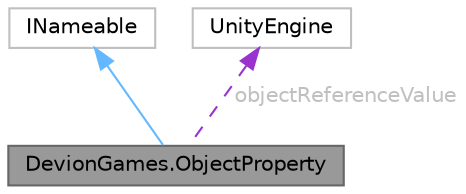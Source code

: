 digraph "DevionGames.ObjectProperty"
{
 // LATEX_PDF_SIZE
  bgcolor="transparent";
  edge [fontname=Helvetica,fontsize=10,labelfontname=Helvetica,labelfontsize=10];
  node [fontname=Helvetica,fontsize=10,shape=box,height=0.2,width=0.4];
  Node1 [id="Node000001",label="DevionGames.ObjectProperty",height=0.2,width=0.4,color="gray40", fillcolor="grey60", style="filled", fontcolor="black",tooltip=" "];
  Node2 -> Node1 [id="edge1_Node000001_Node000002",dir="back",color="steelblue1",style="solid",tooltip=" "];
  Node2 [id="Node000002",label="INameable",height=0.2,width=0.4,color="grey75", fillcolor="white", style="filled",URL="$interface_devion_games_1_1_i_nameable.html",tooltip=" "];
  Node3 -> Node1 [id="edge2_Node000001_Node000003",dir="back",color="darkorchid3",style="dashed",tooltip=" ",label=" objectReferenceValue",fontcolor="grey" ];
  Node3 [id="Node000003",label="UnityEngine",height=0.2,width=0.4,color="grey75", fillcolor="white", style="filled",tooltip=" "];
}
